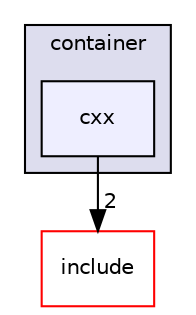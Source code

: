 digraph "cxx" {
  compound=true
  node [ fontsize="10", fontname="Helvetica"];
  edge [ labelfontsize="10", labelfontname="Helvetica"];
  subgraph clusterdir_ed04fa5e107bc41b17a4bc8d6afe9f11 {
    graph [ bgcolor="#ddddee", pencolor="black", label="container" fontname="Helvetica", fontsize="10", URL="dir_ed04fa5e107bc41b17a4bc8d6afe9f11.html"]
  dir_33d5634ead668b4e57c6e74f5eed7a94 [shape=box, label="cxx", style="filled", fillcolor="#eeeeff", pencolor="black", URL="dir_33d5634ead668b4e57c6e74f5eed7a94.html"];
  }
  dir_f070df36ed04de6728e43bcf2cf52dfe [shape=box label="include" fillcolor="white" style="filled" color="red" URL="dir_f070df36ed04de6728e43bcf2cf52dfe.html"];
  dir_33d5634ead668b4e57c6e74f5eed7a94->dir_f070df36ed04de6728e43bcf2cf52dfe [headlabel="2", labeldistance=1.5 headhref="dir_000093_000094.html"];
}
